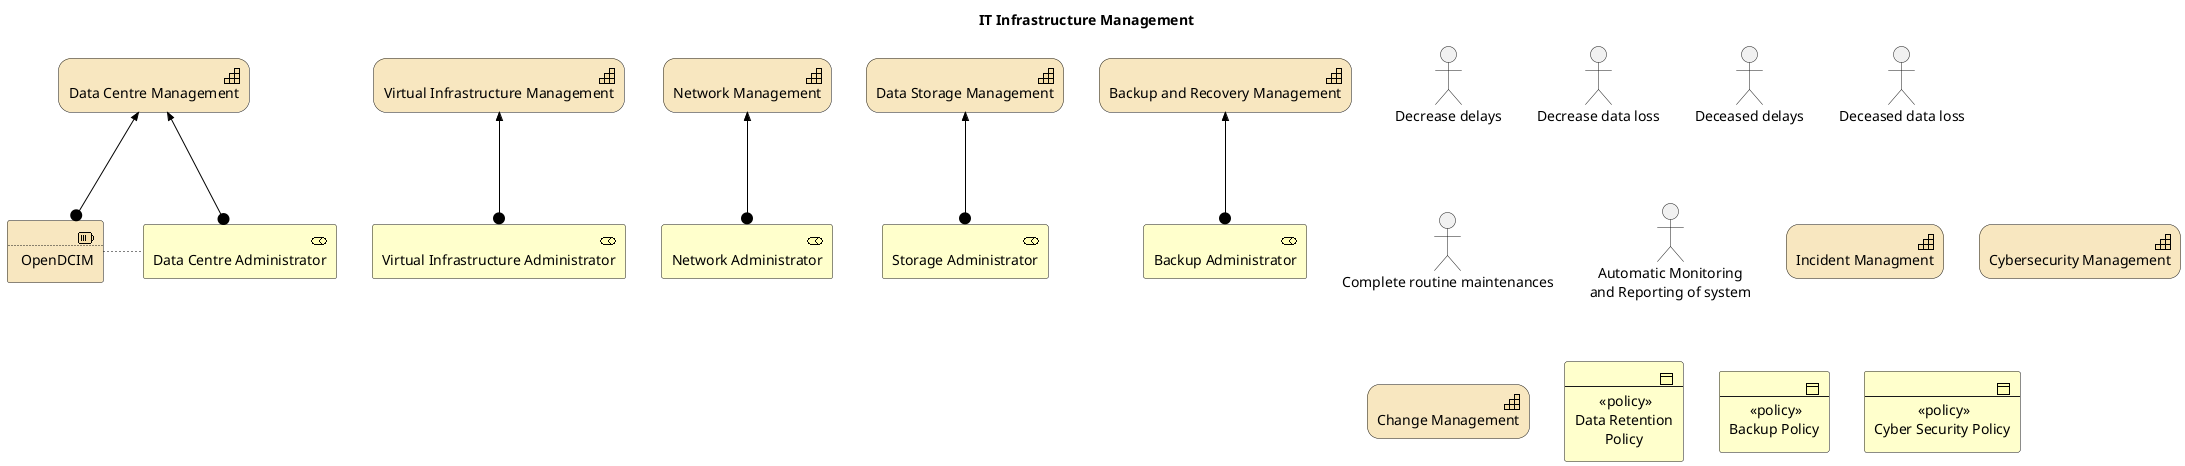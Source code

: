 @startuml it infrastructure managment
!include <archimate/Archimate>
title IT Infrastructure Management
skinparam rectangle<<behavior>> {
    roundCorner 25
}

' Goal
"Decrease delays"
"Decrease data loss"


' Outcome
"Deceased delays"
"Deceased data loss"

' Course of Action
"Complete routine maintenances"
"Automatic Monitoring\nand Reporting of system"

' Cabability
Strategy_Capability(dataStorageManagment, "Data Storage Management")
Strategy_Capability(networkManagement, "Network Management")
Strategy_Capability(backupRecoveryManagement, "Backup and Recovery Management")
Strategy_Capability(incidentManagement, "Incident Managment")
Strategy_Capability(cyberSecurityManagment, "Cybersecurity Management")
Strategy_Capability(virtualInfrastructureManagement, "Virtual Infrastructure Management")
Strategy_Capability(changeManagment, "Change Management")

Strategy_Capability(dataCentreManagement, "Data Centre Management")

' Resource
Strategy_Resource(dcimApp, "OpenDCIM")

' Object
Business_Object(dataRetentionPolicy, "<<policy>>\nData Retention\nPolicy")
Business_Object(backupPolicy, "<<policy>>\nBackup Policy")
Business_Object(cyberSecurityPolicy, "<<policy>>\nCyber Security Policy")

' Role
Business_Role(backupAdministrator, "Backup Administrator")
Business_Role(storageAdministrator, "Storage Administrator")
Business_Role(networkAdmistrator, "Network Administrator")
Business_Role(virtualInfrastructureAdministrator, "Virtual Infrastructure Administrator")
Business_Role(dataCentreAdministrator, "Data Centre Administrator")

Rel_Assignment_Up(backupAdministrator, backupRecoveryManagement)
Rel_Assignment_Up(storageAdministrator, dataStorageManagment)
Rel_Assignment_Up(networkAdmistrator, networkManagement)
Rel_Assignment_Up(virtualInfrastructureAdministrator, virtualInfrastructureManagement)
Rel_Assignment_Up(dcimApp, dataCentreManagement)
Rel_Assignment_Up(dataCentreAdministrator, dataCentreManagement)

' Rel_Serving_Up(itPortfolioLifecycleManagment, lifecycleManagement)
' Rel_Serving_Up(productOrServiceLifecycleManagment, lifecycleManagement)
' Rel_Serving_Up(networksLifecycleManagment, itPortfolioLifecycleManagment)

Rel_Access_Left(dataCentreAdministrator, dcimApp)
@enduml